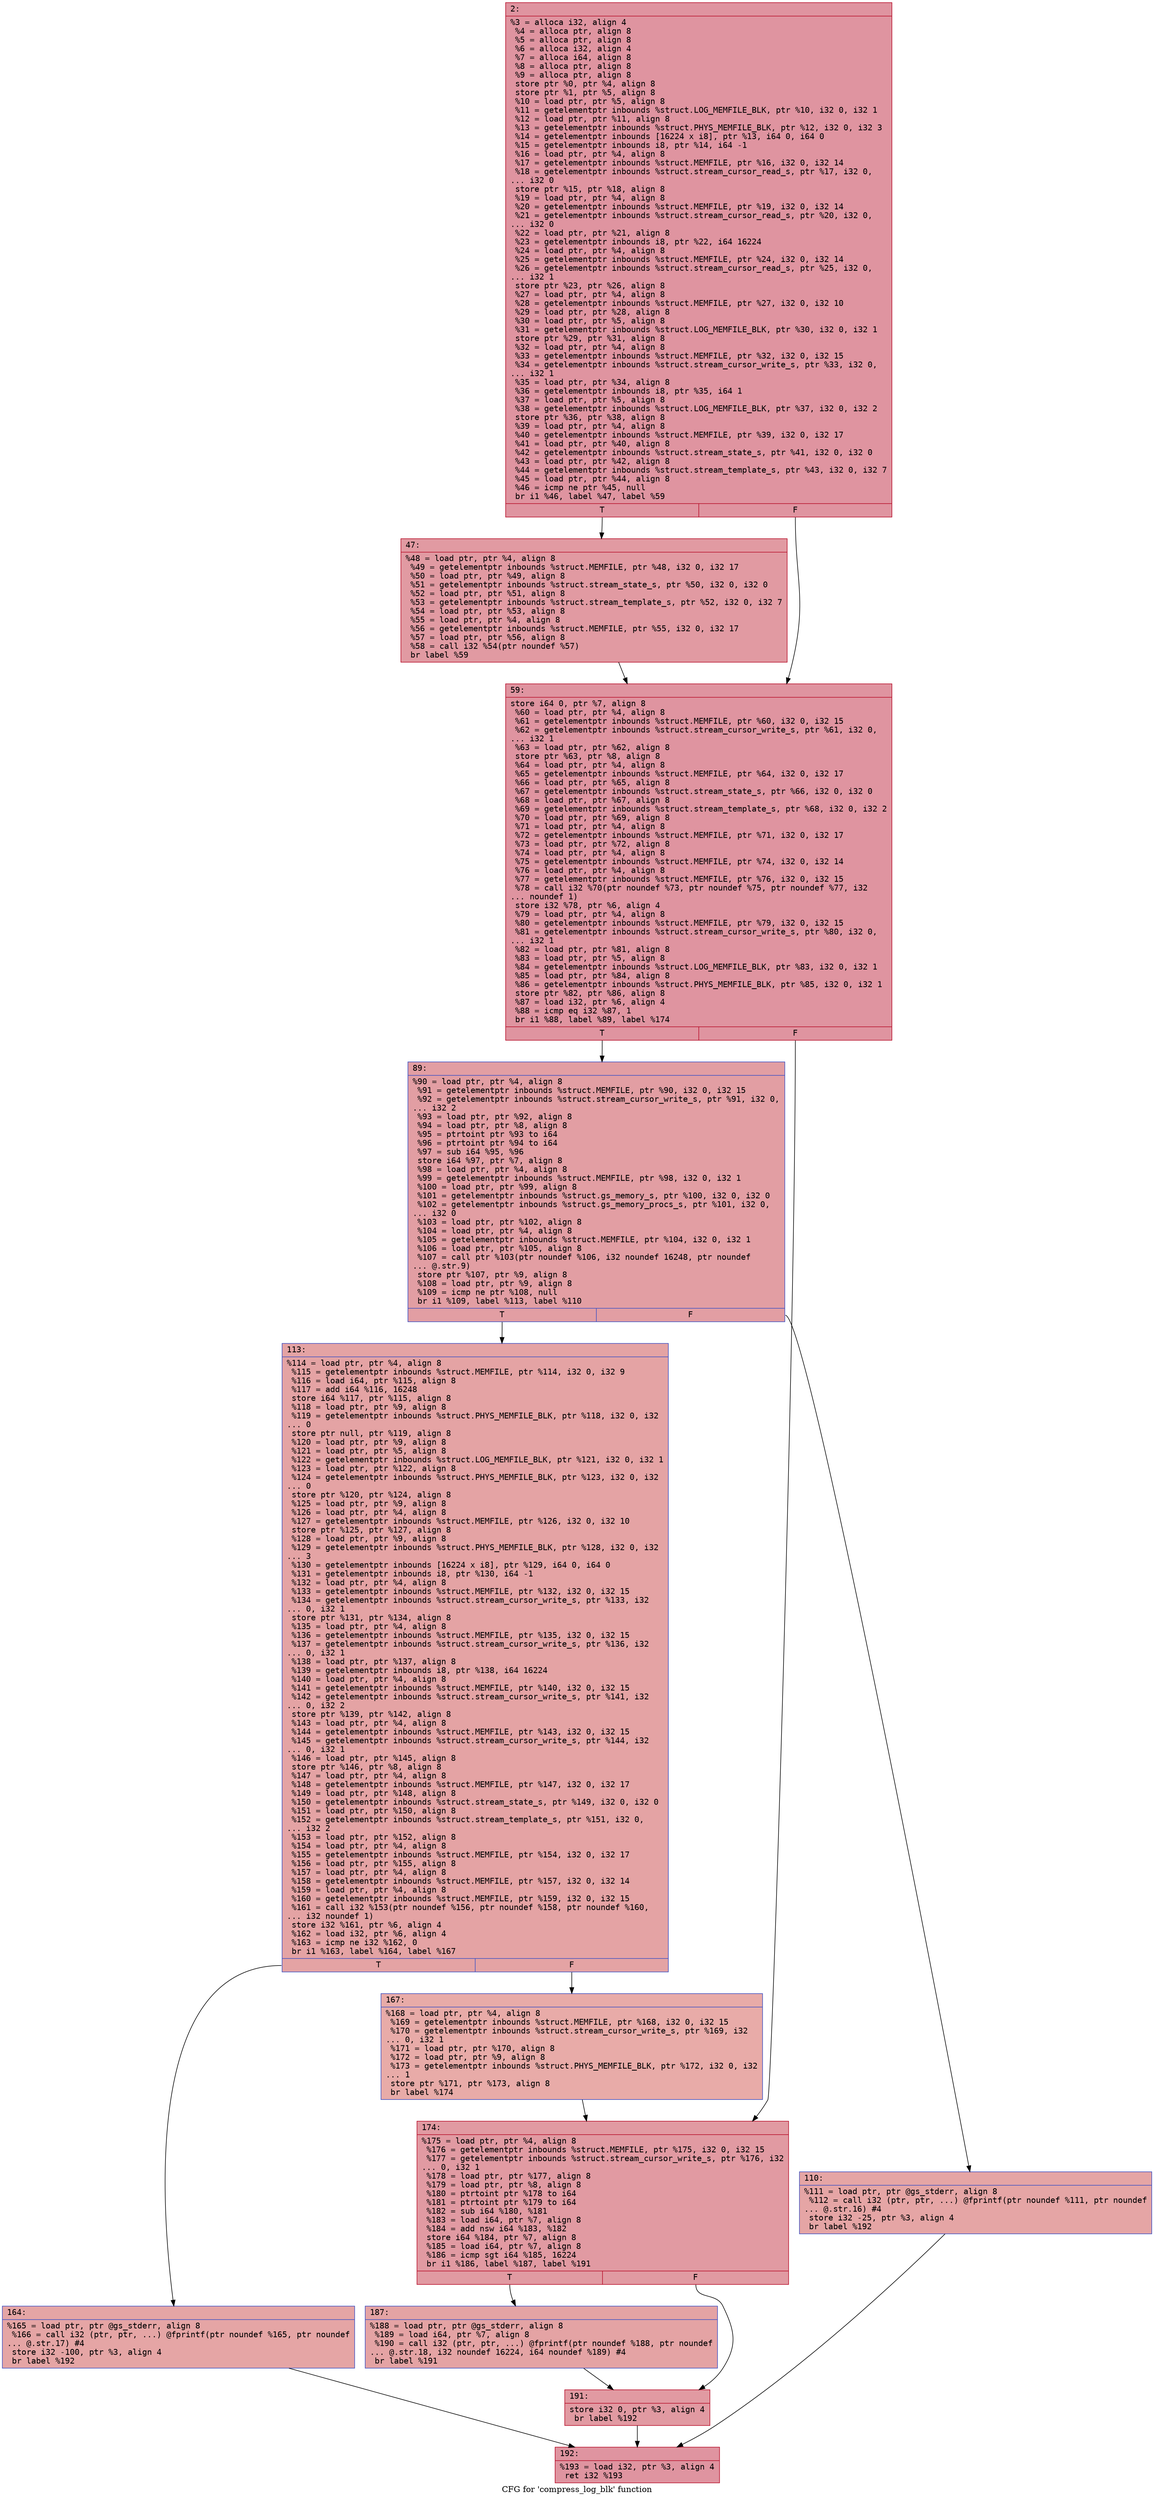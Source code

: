digraph "CFG for 'compress_log_blk' function" {
	label="CFG for 'compress_log_blk' function";

	Node0x600000e1e080 [shape=record,color="#b70d28ff", style=filled, fillcolor="#b70d2870" fontname="Courier",label="{2:\l|  %3 = alloca i32, align 4\l  %4 = alloca ptr, align 8\l  %5 = alloca ptr, align 8\l  %6 = alloca i32, align 4\l  %7 = alloca i64, align 8\l  %8 = alloca ptr, align 8\l  %9 = alloca ptr, align 8\l  store ptr %0, ptr %4, align 8\l  store ptr %1, ptr %5, align 8\l  %10 = load ptr, ptr %5, align 8\l  %11 = getelementptr inbounds %struct.LOG_MEMFILE_BLK, ptr %10, i32 0, i32 1\l  %12 = load ptr, ptr %11, align 8\l  %13 = getelementptr inbounds %struct.PHYS_MEMFILE_BLK, ptr %12, i32 0, i32 3\l  %14 = getelementptr inbounds [16224 x i8], ptr %13, i64 0, i64 0\l  %15 = getelementptr inbounds i8, ptr %14, i64 -1\l  %16 = load ptr, ptr %4, align 8\l  %17 = getelementptr inbounds %struct.MEMFILE, ptr %16, i32 0, i32 14\l  %18 = getelementptr inbounds %struct.stream_cursor_read_s, ptr %17, i32 0,\l... i32 0\l  store ptr %15, ptr %18, align 8\l  %19 = load ptr, ptr %4, align 8\l  %20 = getelementptr inbounds %struct.MEMFILE, ptr %19, i32 0, i32 14\l  %21 = getelementptr inbounds %struct.stream_cursor_read_s, ptr %20, i32 0,\l... i32 0\l  %22 = load ptr, ptr %21, align 8\l  %23 = getelementptr inbounds i8, ptr %22, i64 16224\l  %24 = load ptr, ptr %4, align 8\l  %25 = getelementptr inbounds %struct.MEMFILE, ptr %24, i32 0, i32 14\l  %26 = getelementptr inbounds %struct.stream_cursor_read_s, ptr %25, i32 0,\l... i32 1\l  store ptr %23, ptr %26, align 8\l  %27 = load ptr, ptr %4, align 8\l  %28 = getelementptr inbounds %struct.MEMFILE, ptr %27, i32 0, i32 10\l  %29 = load ptr, ptr %28, align 8\l  %30 = load ptr, ptr %5, align 8\l  %31 = getelementptr inbounds %struct.LOG_MEMFILE_BLK, ptr %30, i32 0, i32 1\l  store ptr %29, ptr %31, align 8\l  %32 = load ptr, ptr %4, align 8\l  %33 = getelementptr inbounds %struct.MEMFILE, ptr %32, i32 0, i32 15\l  %34 = getelementptr inbounds %struct.stream_cursor_write_s, ptr %33, i32 0,\l... i32 1\l  %35 = load ptr, ptr %34, align 8\l  %36 = getelementptr inbounds i8, ptr %35, i64 1\l  %37 = load ptr, ptr %5, align 8\l  %38 = getelementptr inbounds %struct.LOG_MEMFILE_BLK, ptr %37, i32 0, i32 2\l  store ptr %36, ptr %38, align 8\l  %39 = load ptr, ptr %4, align 8\l  %40 = getelementptr inbounds %struct.MEMFILE, ptr %39, i32 0, i32 17\l  %41 = load ptr, ptr %40, align 8\l  %42 = getelementptr inbounds %struct.stream_state_s, ptr %41, i32 0, i32 0\l  %43 = load ptr, ptr %42, align 8\l  %44 = getelementptr inbounds %struct.stream_template_s, ptr %43, i32 0, i32 7\l  %45 = load ptr, ptr %44, align 8\l  %46 = icmp ne ptr %45, null\l  br i1 %46, label %47, label %59\l|{<s0>T|<s1>F}}"];
	Node0x600000e1e080:s0 -> Node0x600000e1e0d0[tooltip="2 -> 47\nProbability 62.50%" ];
	Node0x600000e1e080:s1 -> Node0x600000e1e120[tooltip="2 -> 59\nProbability 37.50%" ];
	Node0x600000e1e0d0 [shape=record,color="#b70d28ff", style=filled, fillcolor="#bb1b2c70" fontname="Courier",label="{47:\l|  %48 = load ptr, ptr %4, align 8\l  %49 = getelementptr inbounds %struct.MEMFILE, ptr %48, i32 0, i32 17\l  %50 = load ptr, ptr %49, align 8\l  %51 = getelementptr inbounds %struct.stream_state_s, ptr %50, i32 0, i32 0\l  %52 = load ptr, ptr %51, align 8\l  %53 = getelementptr inbounds %struct.stream_template_s, ptr %52, i32 0, i32 7\l  %54 = load ptr, ptr %53, align 8\l  %55 = load ptr, ptr %4, align 8\l  %56 = getelementptr inbounds %struct.MEMFILE, ptr %55, i32 0, i32 17\l  %57 = load ptr, ptr %56, align 8\l  %58 = call i32 %54(ptr noundef %57)\l  br label %59\l}"];
	Node0x600000e1e0d0 -> Node0x600000e1e120[tooltip="47 -> 59\nProbability 100.00%" ];
	Node0x600000e1e120 [shape=record,color="#b70d28ff", style=filled, fillcolor="#b70d2870" fontname="Courier",label="{59:\l|  store i64 0, ptr %7, align 8\l  %60 = load ptr, ptr %4, align 8\l  %61 = getelementptr inbounds %struct.MEMFILE, ptr %60, i32 0, i32 15\l  %62 = getelementptr inbounds %struct.stream_cursor_write_s, ptr %61, i32 0,\l... i32 1\l  %63 = load ptr, ptr %62, align 8\l  store ptr %63, ptr %8, align 8\l  %64 = load ptr, ptr %4, align 8\l  %65 = getelementptr inbounds %struct.MEMFILE, ptr %64, i32 0, i32 17\l  %66 = load ptr, ptr %65, align 8\l  %67 = getelementptr inbounds %struct.stream_state_s, ptr %66, i32 0, i32 0\l  %68 = load ptr, ptr %67, align 8\l  %69 = getelementptr inbounds %struct.stream_template_s, ptr %68, i32 0, i32 2\l  %70 = load ptr, ptr %69, align 8\l  %71 = load ptr, ptr %4, align 8\l  %72 = getelementptr inbounds %struct.MEMFILE, ptr %71, i32 0, i32 17\l  %73 = load ptr, ptr %72, align 8\l  %74 = load ptr, ptr %4, align 8\l  %75 = getelementptr inbounds %struct.MEMFILE, ptr %74, i32 0, i32 14\l  %76 = load ptr, ptr %4, align 8\l  %77 = getelementptr inbounds %struct.MEMFILE, ptr %76, i32 0, i32 15\l  %78 = call i32 %70(ptr noundef %73, ptr noundef %75, ptr noundef %77, i32\l... noundef 1)\l  store i32 %78, ptr %6, align 4\l  %79 = load ptr, ptr %4, align 8\l  %80 = getelementptr inbounds %struct.MEMFILE, ptr %79, i32 0, i32 15\l  %81 = getelementptr inbounds %struct.stream_cursor_write_s, ptr %80, i32 0,\l... i32 1\l  %82 = load ptr, ptr %81, align 8\l  %83 = load ptr, ptr %5, align 8\l  %84 = getelementptr inbounds %struct.LOG_MEMFILE_BLK, ptr %83, i32 0, i32 1\l  %85 = load ptr, ptr %84, align 8\l  %86 = getelementptr inbounds %struct.PHYS_MEMFILE_BLK, ptr %85, i32 0, i32 1\l  store ptr %82, ptr %86, align 8\l  %87 = load i32, ptr %6, align 4\l  %88 = icmp eq i32 %87, 1\l  br i1 %88, label %89, label %174\l|{<s0>T|<s1>F}}"];
	Node0x600000e1e120:s0 -> Node0x600000e1e170[tooltip="59 -> 89\nProbability 50.00%" ];
	Node0x600000e1e120:s1 -> Node0x600000e1e300[tooltip="59 -> 174\nProbability 50.00%" ];
	Node0x600000e1e170 [shape=record,color="#3d50c3ff", style=filled, fillcolor="#be242e70" fontname="Courier",label="{89:\l|  %90 = load ptr, ptr %4, align 8\l  %91 = getelementptr inbounds %struct.MEMFILE, ptr %90, i32 0, i32 15\l  %92 = getelementptr inbounds %struct.stream_cursor_write_s, ptr %91, i32 0,\l... i32 2\l  %93 = load ptr, ptr %92, align 8\l  %94 = load ptr, ptr %8, align 8\l  %95 = ptrtoint ptr %93 to i64\l  %96 = ptrtoint ptr %94 to i64\l  %97 = sub i64 %95, %96\l  store i64 %97, ptr %7, align 8\l  %98 = load ptr, ptr %4, align 8\l  %99 = getelementptr inbounds %struct.MEMFILE, ptr %98, i32 0, i32 1\l  %100 = load ptr, ptr %99, align 8\l  %101 = getelementptr inbounds %struct.gs_memory_s, ptr %100, i32 0, i32 0\l  %102 = getelementptr inbounds %struct.gs_memory_procs_s, ptr %101, i32 0,\l... i32 0\l  %103 = load ptr, ptr %102, align 8\l  %104 = load ptr, ptr %4, align 8\l  %105 = getelementptr inbounds %struct.MEMFILE, ptr %104, i32 0, i32 1\l  %106 = load ptr, ptr %105, align 8\l  %107 = call ptr %103(ptr noundef %106, i32 noundef 16248, ptr noundef\l... @.str.9)\l  store ptr %107, ptr %9, align 8\l  %108 = load ptr, ptr %9, align 8\l  %109 = icmp ne ptr %108, null\l  br i1 %109, label %113, label %110\l|{<s0>T|<s1>F}}"];
	Node0x600000e1e170:s0 -> Node0x600000e1e210[tooltip="89 -> 113\nProbability 62.50%" ];
	Node0x600000e1e170:s1 -> Node0x600000e1e1c0[tooltip="89 -> 110\nProbability 37.50%" ];
	Node0x600000e1e1c0 [shape=record,color="#3d50c3ff", style=filled, fillcolor="#c5333470" fontname="Courier",label="{110:\l|  %111 = load ptr, ptr @gs_stderr, align 8\l  %112 = call i32 (ptr, ptr, ...) @fprintf(ptr noundef %111, ptr noundef\l... @.str.16) #4\l  store i32 -25, ptr %3, align 4\l  br label %192\l}"];
	Node0x600000e1e1c0 -> Node0x600000e1e3f0[tooltip="110 -> 192\nProbability 100.00%" ];
	Node0x600000e1e210 [shape=record,color="#3d50c3ff", style=filled, fillcolor="#c32e3170" fontname="Courier",label="{113:\l|  %114 = load ptr, ptr %4, align 8\l  %115 = getelementptr inbounds %struct.MEMFILE, ptr %114, i32 0, i32 9\l  %116 = load i64, ptr %115, align 8\l  %117 = add i64 %116, 16248\l  store i64 %117, ptr %115, align 8\l  %118 = load ptr, ptr %9, align 8\l  %119 = getelementptr inbounds %struct.PHYS_MEMFILE_BLK, ptr %118, i32 0, i32\l... 0\l  store ptr null, ptr %119, align 8\l  %120 = load ptr, ptr %9, align 8\l  %121 = load ptr, ptr %5, align 8\l  %122 = getelementptr inbounds %struct.LOG_MEMFILE_BLK, ptr %121, i32 0, i32 1\l  %123 = load ptr, ptr %122, align 8\l  %124 = getelementptr inbounds %struct.PHYS_MEMFILE_BLK, ptr %123, i32 0, i32\l... 0\l  store ptr %120, ptr %124, align 8\l  %125 = load ptr, ptr %9, align 8\l  %126 = load ptr, ptr %4, align 8\l  %127 = getelementptr inbounds %struct.MEMFILE, ptr %126, i32 0, i32 10\l  store ptr %125, ptr %127, align 8\l  %128 = load ptr, ptr %9, align 8\l  %129 = getelementptr inbounds %struct.PHYS_MEMFILE_BLK, ptr %128, i32 0, i32\l... 3\l  %130 = getelementptr inbounds [16224 x i8], ptr %129, i64 0, i64 0\l  %131 = getelementptr inbounds i8, ptr %130, i64 -1\l  %132 = load ptr, ptr %4, align 8\l  %133 = getelementptr inbounds %struct.MEMFILE, ptr %132, i32 0, i32 15\l  %134 = getelementptr inbounds %struct.stream_cursor_write_s, ptr %133, i32\l... 0, i32 1\l  store ptr %131, ptr %134, align 8\l  %135 = load ptr, ptr %4, align 8\l  %136 = getelementptr inbounds %struct.MEMFILE, ptr %135, i32 0, i32 15\l  %137 = getelementptr inbounds %struct.stream_cursor_write_s, ptr %136, i32\l... 0, i32 1\l  %138 = load ptr, ptr %137, align 8\l  %139 = getelementptr inbounds i8, ptr %138, i64 16224\l  %140 = load ptr, ptr %4, align 8\l  %141 = getelementptr inbounds %struct.MEMFILE, ptr %140, i32 0, i32 15\l  %142 = getelementptr inbounds %struct.stream_cursor_write_s, ptr %141, i32\l... 0, i32 2\l  store ptr %139, ptr %142, align 8\l  %143 = load ptr, ptr %4, align 8\l  %144 = getelementptr inbounds %struct.MEMFILE, ptr %143, i32 0, i32 15\l  %145 = getelementptr inbounds %struct.stream_cursor_write_s, ptr %144, i32\l... 0, i32 1\l  %146 = load ptr, ptr %145, align 8\l  store ptr %146, ptr %8, align 8\l  %147 = load ptr, ptr %4, align 8\l  %148 = getelementptr inbounds %struct.MEMFILE, ptr %147, i32 0, i32 17\l  %149 = load ptr, ptr %148, align 8\l  %150 = getelementptr inbounds %struct.stream_state_s, ptr %149, i32 0, i32 0\l  %151 = load ptr, ptr %150, align 8\l  %152 = getelementptr inbounds %struct.stream_template_s, ptr %151, i32 0,\l... i32 2\l  %153 = load ptr, ptr %152, align 8\l  %154 = load ptr, ptr %4, align 8\l  %155 = getelementptr inbounds %struct.MEMFILE, ptr %154, i32 0, i32 17\l  %156 = load ptr, ptr %155, align 8\l  %157 = load ptr, ptr %4, align 8\l  %158 = getelementptr inbounds %struct.MEMFILE, ptr %157, i32 0, i32 14\l  %159 = load ptr, ptr %4, align 8\l  %160 = getelementptr inbounds %struct.MEMFILE, ptr %159, i32 0, i32 15\l  %161 = call i32 %153(ptr noundef %156, ptr noundef %158, ptr noundef %160,\l... i32 noundef 1)\l  store i32 %161, ptr %6, align 4\l  %162 = load i32, ptr %6, align 4\l  %163 = icmp ne i32 %162, 0\l  br i1 %163, label %164, label %167\l|{<s0>T|<s1>F}}"];
	Node0x600000e1e210:s0 -> Node0x600000e1e260[tooltip="113 -> 164\nProbability 62.50%" ];
	Node0x600000e1e210:s1 -> Node0x600000e1e2b0[tooltip="113 -> 167\nProbability 37.50%" ];
	Node0x600000e1e260 [shape=record,color="#3d50c3ff", style=filled, fillcolor="#c5333470" fontname="Courier",label="{164:\l|  %165 = load ptr, ptr @gs_stderr, align 8\l  %166 = call i32 (ptr, ptr, ...) @fprintf(ptr noundef %165, ptr noundef\l... @.str.17) #4\l  store i32 -100, ptr %3, align 4\l  br label %192\l}"];
	Node0x600000e1e260 -> Node0x600000e1e3f0[tooltip="164 -> 192\nProbability 100.00%" ];
	Node0x600000e1e2b0 [shape=record,color="#3d50c3ff", style=filled, fillcolor="#cc403a70" fontname="Courier",label="{167:\l|  %168 = load ptr, ptr %4, align 8\l  %169 = getelementptr inbounds %struct.MEMFILE, ptr %168, i32 0, i32 15\l  %170 = getelementptr inbounds %struct.stream_cursor_write_s, ptr %169, i32\l... 0, i32 1\l  %171 = load ptr, ptr %170, align 8\l  %172 = load ptr, ptr %9, align 8\l  %173 = getelementptr inbounds %struct.PHYS_MEMFILE_BLK, ptr %172, i32 0, i32\l... 1\l  store ptr %171, ptr %173, align 8\l  br label %174\l}"];
	Node0x600000e1e2b0 -> Node0x600000e1e300[tooltip="167 -> 174\nProbability 100.00%" ];
	Node0x600000e1e300 [shape=record,color="#b70d28ff", style=filled, fillcolor="#bb1b2c70" fontname="Courier",label="{174:\l|  %175 = load ptr, ptr %4, align 8\l  %176 = getelementptr inbounds %struct.MEMFILE, ptr %175, i32 0, i32 15\l  %177 = getelementptr inbounds %struct.stream_cursor_write_s, ptr %176, i32\l... 0, i32 1\l  %178 = load ptr, ptr %177, align 8\l  %179 = load ptr, ptr %8, align 8\l  %180 = ptrtoint ptr %178 to i64\l  %181 = ptrtoint ptr %179 to i64\l  %182 = sub i64 %180, %181\l  %183 = load i64, ptr %7, align 8\l  %184 = add nsw i64 %183, %182\l  store i64 %184, ptr %7, align 8\l  %185 = load i64, ptr %7, align 8\l  %186 = icmp sgt i64 %185, 16224\l  br i1 %186, label %187, label %191\l|{<s0>T|<s1>F}}"];
	Node0x600000e1e300:s0 -> Node0x600000e1e350[tooltip="174 -> 187\nProbability 50.00%" ];
	Node0x600000e1e300:s1 -> Node0x600000e1e3a0[tooltip="174 -> 191\nProbability 50.00%" ];
	Node0x600000e1e350 [shape=record,color="#3d50c3ff", style=filled, fillcolor="#c32e3170" fontname="Courier",label="{187:\l|  %188 = load ptr, ptr @gs_stderr, align 8\l  %189 = load i64, ptr %7, align 8\l  %190 = call i32 (ptr, ptr, ...) @fprintf(ptr noundef %188, ptr noundef\l... @.str.18, i32 noundef 16224, i64 noundef %189) #4\l  br label %191\l}"];
	Node0x600000e1e350 -> Node0x600000e1e3a0[tooltip="187 -> 191\nProbability 100.00%" ];
	Node0x600000e1e3a0 [shape=record,color="#b70d28ff", style=filled, fillcolor="#bb1b2c70" fontname="Courier",label="{191:\l|  store i32 0, ptr %3, align 4\l  br label %192\l}"];
	Node0x600000e1e3a0 -> Node0x600000e1e3f0[tooltip="191 -> 192\nProbability 100.00%" ];
	Node0x600000e1e3f0 [shape=record,color="#b70d28ff", style=filled, fillcolor="#b70d2870" fontname="Courier",label="{192:\l|  %193 = load i32, ptr %3, align 4\l  ret i32 %193\l}"];
}
